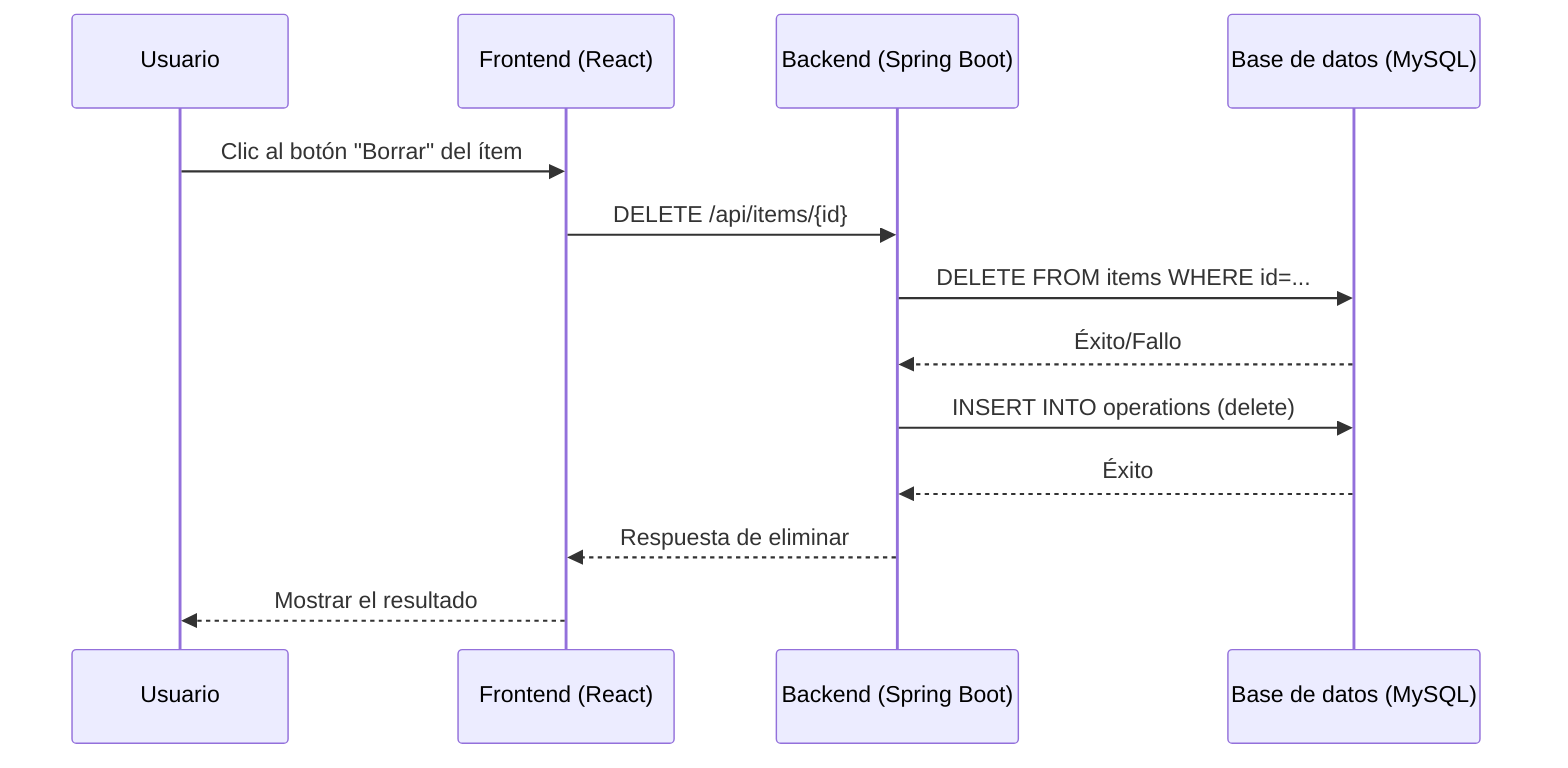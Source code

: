 sequenceDiagram
    participant U as Usuario
    participant F as Frontend (React)
    participant B as Backend (Spring Boot)
    participant D as Base de datos (MySQL)

    U->>F: Clic al botón "Borrar" del ítem
    F->>B: DELETE /api/items/{id}
    B->>D: DELETE FROM items WHERE id=...
    D-->>B: Éxito/Fallo
    B->>D: INSERT INTO operations (delete)
    D-->>B: Éxito
    B-->>F: Respuesta de eliminar
    F-->>U: Mostrar el resultado